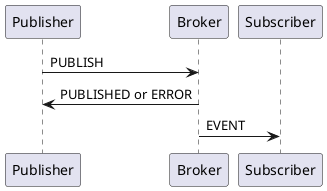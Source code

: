 @startuml
participant Publisher
participant Broker
participant Subscriber

Publisher -> Broker : PUBLISH
Broker -> Publisher : PUBLISHED or ERROR
Broker -> Subscriber : EVENT
@enduml